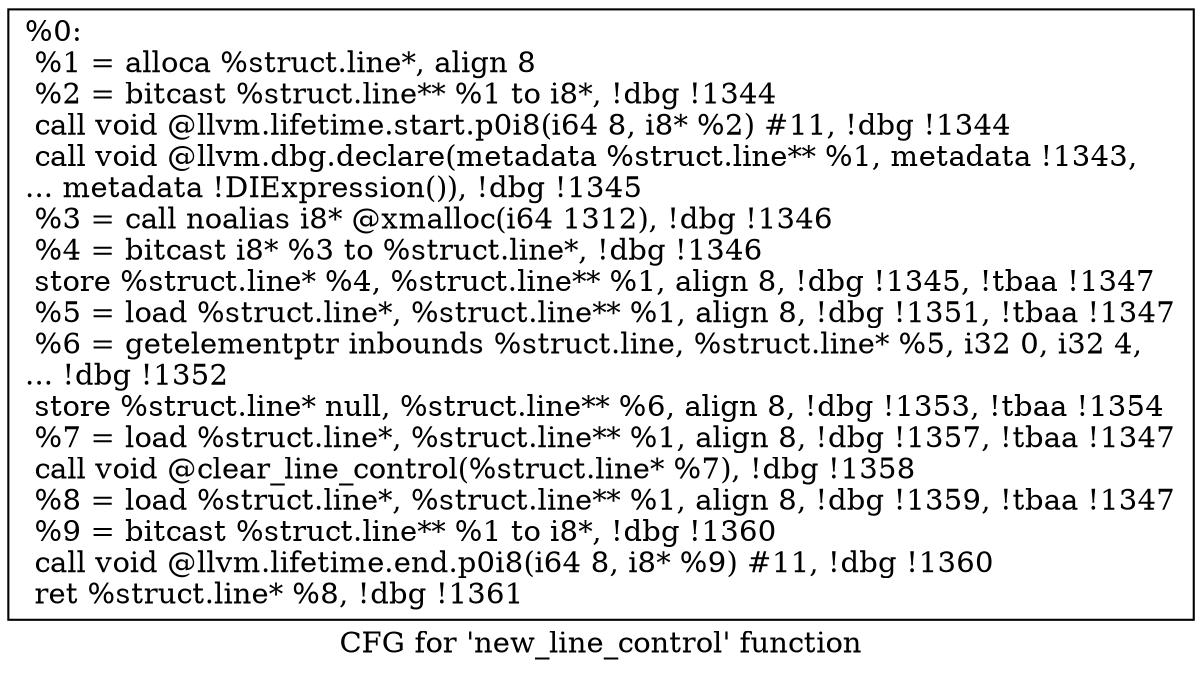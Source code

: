 digraph "CFG for 'new_line_control' function" {
	label="CFG for 'new_line_control' function";

	Node0x1372c30 [shape=record,label="{%0:\l  %1 = alloca %struct.line*, align 8\l  %2 = bitcast %struct.line** %1 to i8*, !dbg !1344\l  call void @llvm.lifetime.start.p0i8(i64 8, i8* %2) #11, !dbg !1344\l  call void @llvm.dbg.declare(metadata %struct.line** %1, metadata !1343,\l... metadata !DIExpression()), !dbg !1345\l  %3 = call noalias i8* @xmalloc(i64 1312), !dbg !1346\l  %4 = bitcast i8* %3 to %struct.line*, !dbg !1346\l  store %struct.line* %4, %struct.line** %1, align 8, !dbg !1345, !tbaa !1347\l  %5 = load %struct.line*, %struct.line** %1, align 8, !dbg !1351, !tbaa !1347\l  %6 = getelementptr inbounds %struct.line, %struct.line* %5, i32 0, i32 4,\l... !dbg !1352\l  store %struct.line* null, %struct.line** %6, align 8, !dbg !1353, !tbaa !1354\l  %7 = load %struct.line*, %struct.line** %1, align 8, !dbg !1357, !tbaa !1347\l  call void @clear_line_control(%struct.line* %7), !dbg !1358\l  %8 = load %struct.line*, %struct.line** %1, align 8, !dbg !1359, !tbaa !1347\l  %9 = bitcast %struct.line** %1 to i8*, !dbg !1360\l  call void @llvm.lifetime.end.p0i8(i64 8, i8* %9) #11, !dbg !1360\l  ret %struct.line* %8, !dbg !1361\l}"];
}
